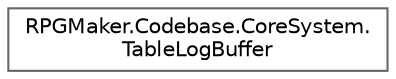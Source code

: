 digraph "クラス階層図"
{
 // LATEX_PDF_SIZE
  bgcolor="transparent";
  edge [fontname=Helvetica,fontsize=10,labelfontname=Helvetica,labelfontsize=10];
  node [fontname=Helvetica,fontsize=10,shape=box,height=0.2,width=0.4];
  rankdir="LR";
  Node0 [id="Node000000",label="RPGMaker.Codebase.CoreSystem.\lTableLogBuffer",height=0.2,width=0.4,color="grey40", fillcolor="white", style="filled",URL="$df/dc3/class_r_p_g_maker_1_1_codebase_1_1_core_system_1_1_table_log_buffer.html",tooltip=" "];
}
